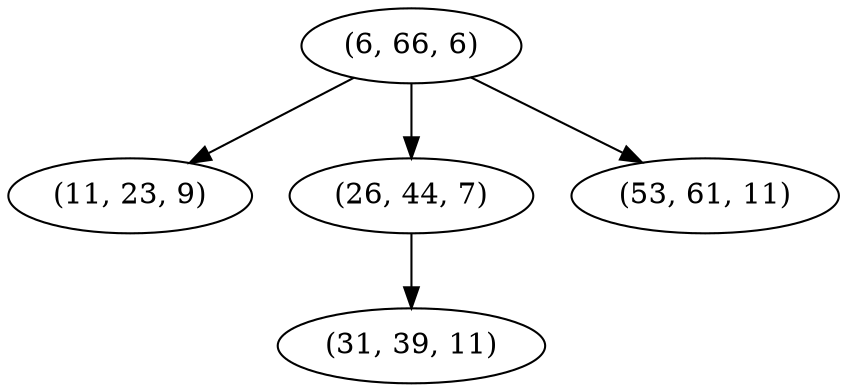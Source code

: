digraph tree {
    "(6, 66, 6)";
    "(11, 23, 9)";
    "(26, 44, 7)";
    "(31, 39, 11)";
    "(53, 61, 11)";
    "(6, 66, 6)" -> "(11, 23, 9)";
    "(6, 66, 6)" -> "(26, 44, 7)";
    "(6, 66, 6)" -> "(53, 61, 11)";
    "(26, 44, 7)" -> "(31, 39, 11)";
}
